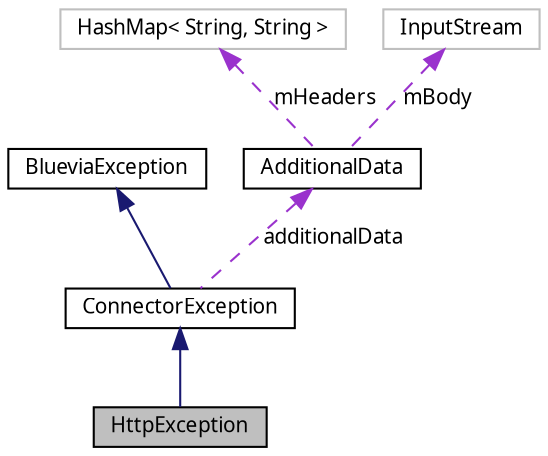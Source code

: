 digraph G
{
  bgcolor="transparent";
  edge [fontname="FreeSans.ttf",fontsize="10",labelfontname="FreeSans.ttf",labelfontsize="10"];
  node [fontname="FreeSans.ttf",fontsize="10",shape=record];
  Node1 [label="HttpException",height=0.2,width=0.4,color="black", fillcolor="grey75", style="filled" fontcolor="black"];
  Node2 -> Node1 [dir=back,color="midnightblue",fontsize="10",style="solid",fontname="FreeSans.ttf"];
  Node2 [label="ConnectorException",height=0.2,width=0.4,color="black",URL="$classcom_1_1bluevia_1_1android_1_1commons_1_1exception_1_1_connector_exception.html"];
  Node3 -> Node2 [dir=back,color="midnightblue",fontsize="10",style="solid",fontname="FreeSans.ttf"];
  Node3 [label="BlueviaException",height=0.2,width=0.4,color="black",URL="$classcom_1_1bluevia_1_1android_1_1commons_1_1exception_1_1_bluevia_exception.html"];
  Node4 -> Node2 [dir=back,color="darkorchid3",fontsize="10",style="dashed",label="additionalData",fontname="FreeSans.ttf"];
  Node4 [label="AdditionalData",height=0.2,width=0.4,color="black",URL="$classcom_1_1bluevia_1_1android_1_1commons_1_1connector_1_1http_1_1_additional_data.html"];
  Node5 -> Node4 [dir=back,color="darkorchid3",fontsize="10",style="dashed",label="mHeaders",fontname="FreeSans.ttf"];
  Node5 [label="HashMap\< String, String \>",height=0.2,width=0.4,color="grey75"];
  Node6 -> Node4 [dir=back,color="darkorchid3",fontsize="10",style="dashed",label="mBody",fontname="FreeSans.ttf"];
  Node6 [label="InputStream",height=0.2,width=0.4,color="grey75"];
}
